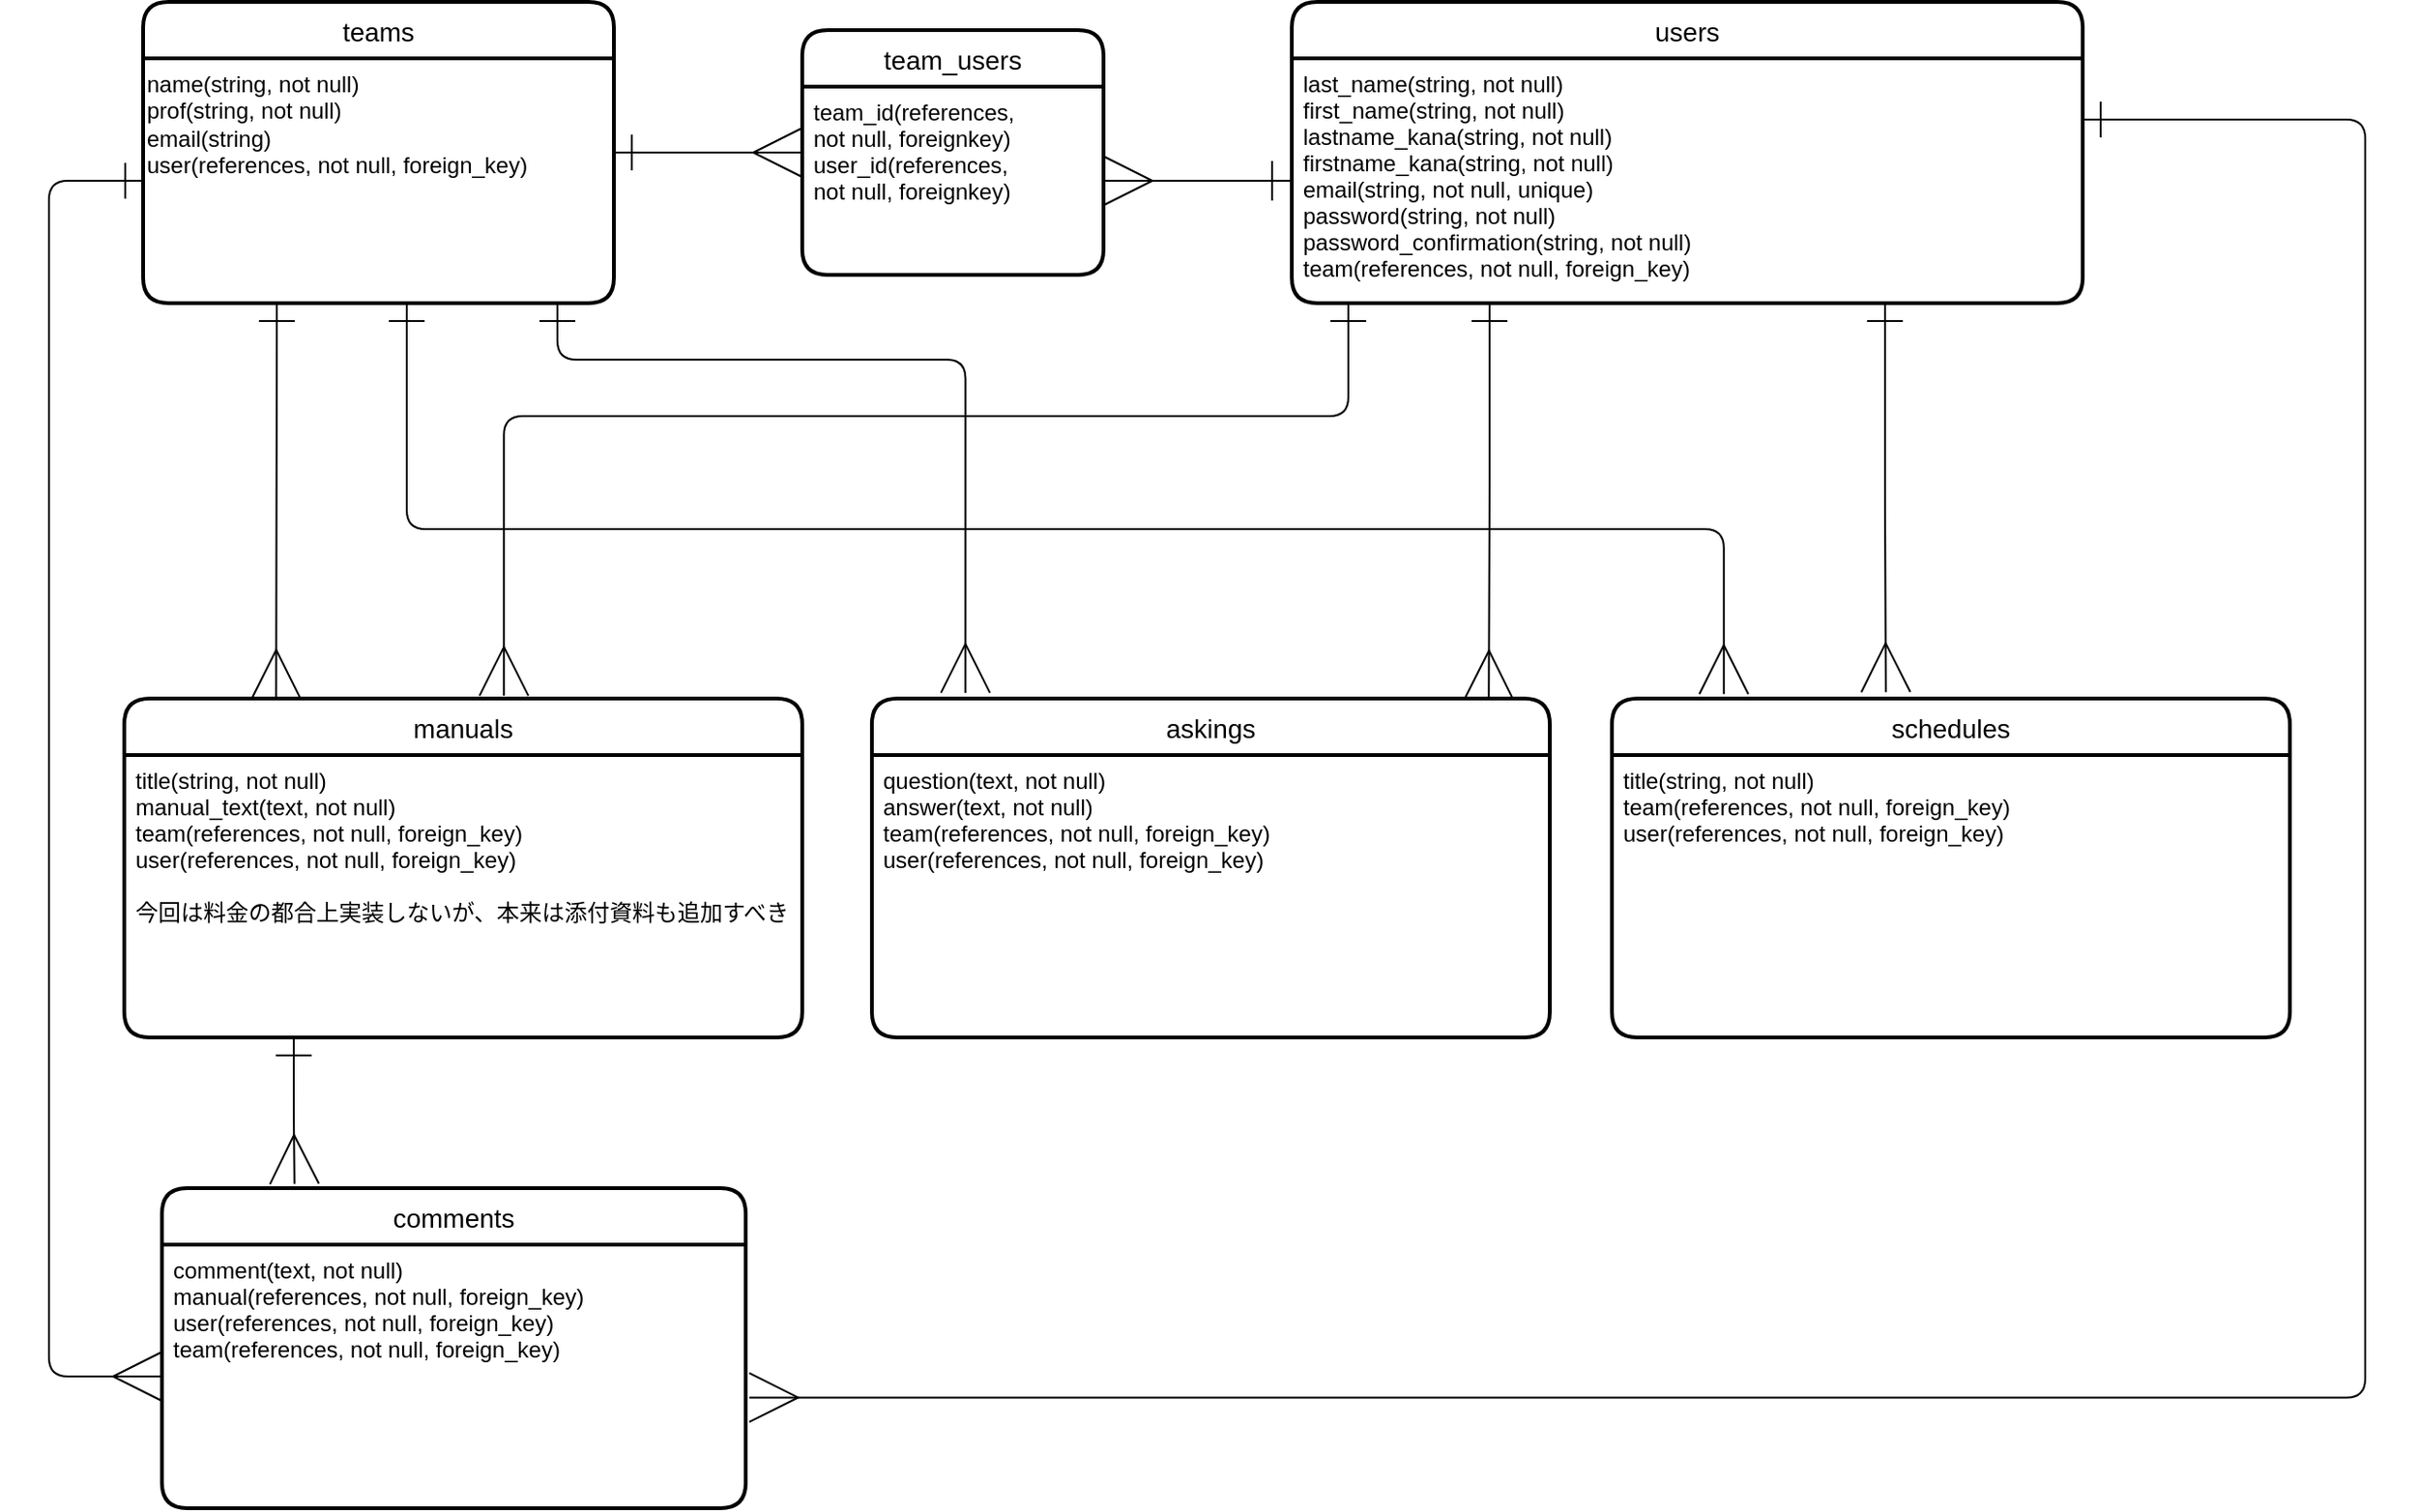 <mxfile>
    <diagram id="6CVmCJMrHjdhpG-DQKfD" name="ページ1">
        <mxGraphModel dx="385" dy="502" grid="1" gridSize="10" guides="1" tooltips="1" connect="1" arrows="1" fold="1" page="1" pageScale="1" pageWidth="827" pageHeight="1169" math="0" shadow="0">
            <root>
                <mxCell id="0"/>
                <mxCell id="1" parent="0"/>
                <mxCell id="26" style="edgeStyle=none;html=1;exitX=1;exitY=0.5;exitDx=0;exitDy=0;entryX=0;entryY=0.5;entryDx=0;entryDy=0;endArrow=ERmany;endFill=0;endSize=24;startArrow=ERone;startFill=0;startSize=17;" edge="1" parent="1" source="2" target="7">
                    <mxGeometry relative="1" as="geometry"/>
                </mxCell>
                <mxCell id="54" style="edgeStyle=orthogonalEdgeStyle;html=1;entryX=0.138;entryY=-0.017;entryDx=0;entryDy=0;entryPerimeter=0;fontSize=12;startArrow=ERone;startFill=0;endArrow=ERmany;endFill=0;startSize=17;endSize=24;sourcePerimeterSpacing=27;targetPerimeterSpacing=46;elbow=vertical;" edge="1" parent="1" target="17">
                    <mxGeometry relative="1" as="geometry">
                        <mxPoint x="300" y="440" as="sourcePoint"/>
                        <Array as="points">
                            <mxPoint x="300" y="470"/>
                            <mxPoint x="517" y="470"/>
                        </Array>
                    </mxGeometry>
                </mxCell>
                <mxCell id="71" style="edgeStyle=orthogonalEdgeStyle;html=1;entryX=0.224;entryY=0.001;entryDx=0;entryDy=0;entryPerimeter=0;fontSize=12;startArrow=ERone;startFill=0;endArrow=ERmany;endFill=0;startSize=17;endSize=24;sourcePerimeterSpacing=27;targetPerimeterSpacing=46;elbow=vertical;" edge="1" parent="1" target="15">
                    <mxGeometry relative="1" as="geometry">
                        <mxPoint x="151" y="440" as="sourcePoint"/>
                        <Array as="points">
                            <mxPoint x="151" y="444"/>
                        </Array>
                    </mxGeometry>
                </mxCell>
                <mxCell id="72" style="edgeStyle=orthogonalEdgeStyle;html=1;entryX=0.165;entryY=-0.013;entryDx=0;entryDy=0;entryPerimeter=0;fontSize=12;startArrow=ERone;startFill=0;endArrow=ERmany;endFill=0;startSize=17;endSize=24;sourcePerimeterSpacing=27;targetPerimeterSpacing=46;elbow=vertical;" edge="1" parent="1" target="19">
                    <mxGeometry relative="1" as="geometry">
                        <mxPoint x="220" y="440" as="sourcePoint"/>
                        <Array as="points">
                            <mxPoint x="220" y="560"/>
                            <mxPoint x="919" y="560"/>
                        </Array>
                    </mxGeometry>
                </mxCell>
                <mxCell id="2" value="teams" style="swimlane;childLayout=stackLayout;horizontal=1;startSize=30;horizontalStack=0;rounded=1;fontSize=14;fontStyle=0;strokeWidth=2;resizeParent=0;resizeLast=1;shadow=0;dashed=0;align=center;verticalAlign=middle;" vertex="1" parent="1">
                    <mxGeometry x="80" y="280" width="250" height="160" as="geometry"/>
                </mxCell>
                <mxCell id="4" style="edgeStyle=none;html=1;exitX=0.75;exitY=1;exitDx=0;exitDy=0;entryX=0.75;entryY=1;entryDx=0;entryDy=0;" edge="1" parent="2" target="2">
                    <mxGeometry relative="1" as="geometry">
                        <mxPoint x="187.5" y="160" as="sourcePoint"/>
                    </mxGeometry>
                </mxCell>
                <mxCell id="5" value="users" style="swimlane;childLayout=stackLayout;horizontal=1;startSize=30;horizontalStack=0;rounded=1;fontSize=14;fontStyle=0;strokeWidth=2;resizeParent=0;resizeLast=1;shadow=0;dashed=0;align=center;" vertex="1" parent="1">
                    <mxGeometry x="690" y="280" width="420" height="160" as="geometry"/>
                </mxCell>
                <mxCell id="6" value="last_name(string, not null)&#10;first_name(string, not null)&#10;lastname_kana(string, not null)&#10;firstname_kana(string, not null)&#10;email(string, not null, unique)&#10;password(string, not null)&#10;password_confirmation(string, not null)&#10;team(references, not null, foreign_key)" style="align=left;strokeColor=none;fillColor=none;spacingLeft=4;fontSize=12;verticalAlign=top;resizable=0;rotatable=0;part=1;" vertex="1" parent="5">
                    <mxGeometry y="30" width="420" height="130" as="geometry"/>
                </mxCell>
                <mxCell id="7" value="team_users" style="swimlane;childLayout=stackLayout;horizontal=1;startSize=30;horizontalStack=0;rounded=1;fontSize=14;fontStyle=0;strokeWidth=2;resizeParent=0;resizeLast=1;shadow=0;dashed=0;align=center;" vertex="1" parent="1">
                    <mxGeometry x="430" y="295" width="160" height="130" as="geometry"/>
                </mxCell>
                <mxCell id="8" value="team_id(references,&#10;not null, foreignkey)&#10;user_id(references,&#10;not null, foreignkey)" style="align=left;strokeColor=none;fillColor=none;spacingLeft=4;fontSize=12;verticalAlign=top;resizable=0;rotatable=0;part=1;" vertex="1" parent="7">
                    <mxGeometry y="30" width="160" height="100" as="geometry"/>
                </mxCell>
                <mxCell id="15" value="manuals" style="swimlane;childLayout=stackLayout;horizontal=1;startSize=30;horizontalStack=0;rounded=1;fontSize=14;fontStyle=0;strokeWidth=2;resizeParent=0;resizeLast=1;shadow=0;dashed=0;align=center;" vertex="1" parent="1">
                    <mxGeometry x="70" y="650" width="360" height="180" as="geometry"/>
                </mxCell>
                <mxCell id="16" value="title(string, not null)&#10;manual_text(text, not null)&#10;team(references, not null, foreign_key)&#10;user(references, not null, foreign_key)&#10;&#10;今回は料金の都合上実装しないが、本来は添付資料も追加すべき" style="align=left;strokeColor=none;fillColor=none;spacingLeft=4;fontSize=12;verticalAlign=top;resizable=0;rotatable=0;part=1;" vertex="1" parent="15">
                    <mxGeometry y="30" width="360" height="150" as="geometry"/>
                </mxCell>
                <mxCell id="17" value="askings" style="swimlane;childLayout=stackLayout;horizontal=1;startSize=30;horizontalStack=0;rounded=1;fontSize=14;fontStyle=0;strokeWidth=2;resizeParent=0;resizeLast=1;shadow=0;dashed=0;align=center;" vertex="1" parent="1">
                    <mxGeometry x="467" y="650" width="360" height="180" as="geometry"/>
                </mxCell>
                <mxCell id="18" value="question(text, not null)&#10;answer(text, not null)&#10;team(references, not null, foreign_key)&#10;user(references, not null, foreign_key)" style="align=left;strokeColor=none;fillColor=none;spacingLeft=4;fontSize=12;verticalAlign=top;resizable=0;rotatable=0;part=1;" vertex="1" parent="17">
                    <mxGeometry y="30" width="360" height="150" as="geometry"/>
                </mxCell>
                <mxCell id="19" value="schedules" style="swimlane;childLayout=stackLayout;horizontal=1;startSize=30;horizontalStack=0;rounded=1;fontSize=14;fontStyle=0;strokeWidth=2;resizeParent=0;resizeLast=1;shadow=0;dashed=0;align=center;" vertex="1" parent="1">
                    <mxGeometry x="860" y="650" width="360" height="180" as="geometry"/>
                </mxCell>
                <mxCell id="20" value="title(string, not null)&#10;team(references, not null, foreign_key)&#10;user(references, not null, foreign_key)" style="align=left;strokeColor=none;fillColor=none;spacingLeft=4;fontSize=12;verticalAlign=top;resizable=0;rotatable=0;part=1;" vertex="1" parent="19">
                    <mxGeometry y="30" width="360" height="150" as="geometry"/>
                </mxCell>
                <mxCell id="22" value="comments" style="swimlane;childLayout=stackLayout;horizontal=1;startSize=30;horizontalStack=0;rounded=1;fontSize=14;fontStyle=0;strokeWidth=2;resizeParent=0;resizeLast=1;shadow=0;dashed=0;align=center;" vertex="1" parent="1">
                    <mxGeometry x="90" y="910" width="310" height="170" as="geometry"/>
                </mxCell>
                <mxCell id="23" value="comment(text, not null)&#10;manual(references, not null, foreign_key)&#10;user(references, not null, foreign_key)&#10;team(references, not null, foreign_key)" style="align=left;strokeColor=none;fillColor=none;spacingLeft=4;fontSize=12;verticalAlign=top;resizable=0;rotatable=0;part=1;" vertex="1" parent="22">
                    <mxGeometry y="30" width="310" height="140" as="geometry"/>
                </mxCell>
                <mxCell id="29" style="edgeStyle=none;html=1;exitX=0;exitY=0.5;exitDx=0;exitDy=0;entryX=1;entryY=0.5;entryDx=0;entryDy=0;endArrow=ERmany;endFill=0;endSize=24;startArrow=ERone;startFill=0;targetPerimeterSpacing=46;sourcePerimeterSpacing=27;startSize=19;" edge="1" parent="1" source="6" target="8">
                    <mxGeometry relative="1" as="geometry"/>
                </mxCell>
                <mxCell id="31" style="edgeStyle=orthogonalEdgeStyle;html=1;exitX=0;exitY=0.5;exitDx=0;exitDy=0;entryX=0;entryY=0.5;entryDx=0;entryDy=0;startArrow=ERone;startFill=0;endArrow=ERmany;endFill=0;startSize=17;endSize=24;sourcePerimeterSpacing=27;targetPerimeterSpacing=46;elbow=vertical;" edge="1" parent="1" target="23">
                    <mxGeometry relative="1" as="geometry">
                        <mxPoint x="80" y="375" as="sourcePoint"/>
                        <Array as="points">
                            <mxPoint x="30" y="375"/>
                            <mxPoint x="30" y="1010"/>
                        </Array>
                    </mxGeometry>
                </mxCell>
                <mxCell id="44" style="edgeStyle=orthogonalEdgeStyle;html=1;exitX=1;exitY=0.25;exitDx=0;exitDy=0;entryX=1.006;entryY=0.58;entryDx=0;entryDy=0;entryPerimeter=0;startArrow=ERone;startFill=0;endArrow=ERmany;endFill=0;startSize=17;endSize=24;sourcePerimeterSpacing=27;targetPerimeterSpacing=46;elbow=vertical;" edge="1" parent="1" source="6" target="23">
                    <mxGeometry relative="1" as="geometry">
                        <Array as="points">
                            <mxPoint x="1260" y="343"/>
                            <mxPoint x="1260" y="1021"/>
                        </Array>
                    </mxGeometry>
                </mxCell>
                <mxCell id="48" value="name(string, not null)&lt;br style=&quot;font-size: 12px&quot;&gt;prof(string, not null)&lt;br style=&quot;font-size: 12px&quot;&gt;email(string)&lt;br style=&quot;font-size: 12px&quot;&gt;user(references, not null, foreign_key)" style="text;html=1;align=left;verticalAlign=top;resizable=0;points=[];autosize=1;strokeColor=none;fillColor=none;fontSize=12;" vertex="1" parent="1">
                    <mxGeometry x="80" y="310" width="220" height="60" as="geometry"/>
                </mxCell>
                <mxCell id="65" style="edgeStyle=orthogonalEdgeStyle;html=1;entryX=0.56;entryY=-0.008;entryDx=0;entryDy=0;entryPerimeter=0;fontSize=12;startArrow=ERone;startFill=0;endArrow=ERmany;endFill=0;startSize=17;endSize=24;sourcePerimeterSpacing=27;targetPerimeterSpacing=46;elbow=vertical;" edge="1" parent="1" target="15">
                    <mxGeometry relative="1" as="geometry">
                        <mxPoint x="720" y="440" as="sourcePoint"/>
                        <Array as="points">
                            <mxPoint x="720" y="500"/>
                            <mxPoint x="272" y="500"/>
                        </Array>
                    </mxGeometry>
                </mxCell>
                <mxCell id="66" style="edgeStyle=orthogonalEdgeStyle;html=1;exitX=0.25;exitY=1;exitDx=0;exitDy=0;entryX=0.91;entryY=0.003;entryDx=0;entryDy=0;entryPerimeter=0;fontSize=12;startArrow=ERone;startFill=0;endArrow=ERmany;endFill=0;startSize=17;endSize=24;sourcePerimeterSpacing=27;targetPerimeterSpacing=46;elbow=vertical;" edge="1" parent="1" source="6" target="17">
                    <mxGeometry relative="1" as="geometry"/>
                </mxCell>
                <mxCell id="67" style="edgeStyle=orthogonalEdgeStyle;html=1;exitX=0.75;exitY=1;exitDx=0;exitDy=0;fontSize=12;startArrow=ERone;startFill=0;endArrow=ERmany;endFill=0;startSize=17;endSize=24;sourcePerimeterSpacing=27;targetPerimeterSpacing=46;elbow=vertical;entryX=0.404;entryY=-0.019;entryDx=0;entryDy=0;entryPerimeter=0;" edge="1" parent="1" source="6" target="19">
                    <mxGeometry relative="1" as="geometry">
                        <mxPoint x="1005" y="630" as="targetPoint"/>
                    </mxGeometry>
                </mxCell>
                <mxCell id="74" style="edgeStyle=orthogonalEdgeStyle;html=1;exitX=0.25;exitY=1;exitDx=0;exitDy=0;entryX=0.227;entryY=-0.013;entryDx=0;entryDy=0;entryPerimeter=0;fontSize=12;startArrow=ERone;startFill=0;endArrow=ERmany;endFill=0;startSize=17;endSize=24;sourcePerimeterSpacing=27;targetPerimeterSpacing=46;elbow=vertical;" edge="1" parent="1" source="16" target="22">
                    <mxGeometry relative="1" as="geometry"/>
                </mxCell>
            </root>
        </mxGraphModel>
    </diagram>
</mxfile>